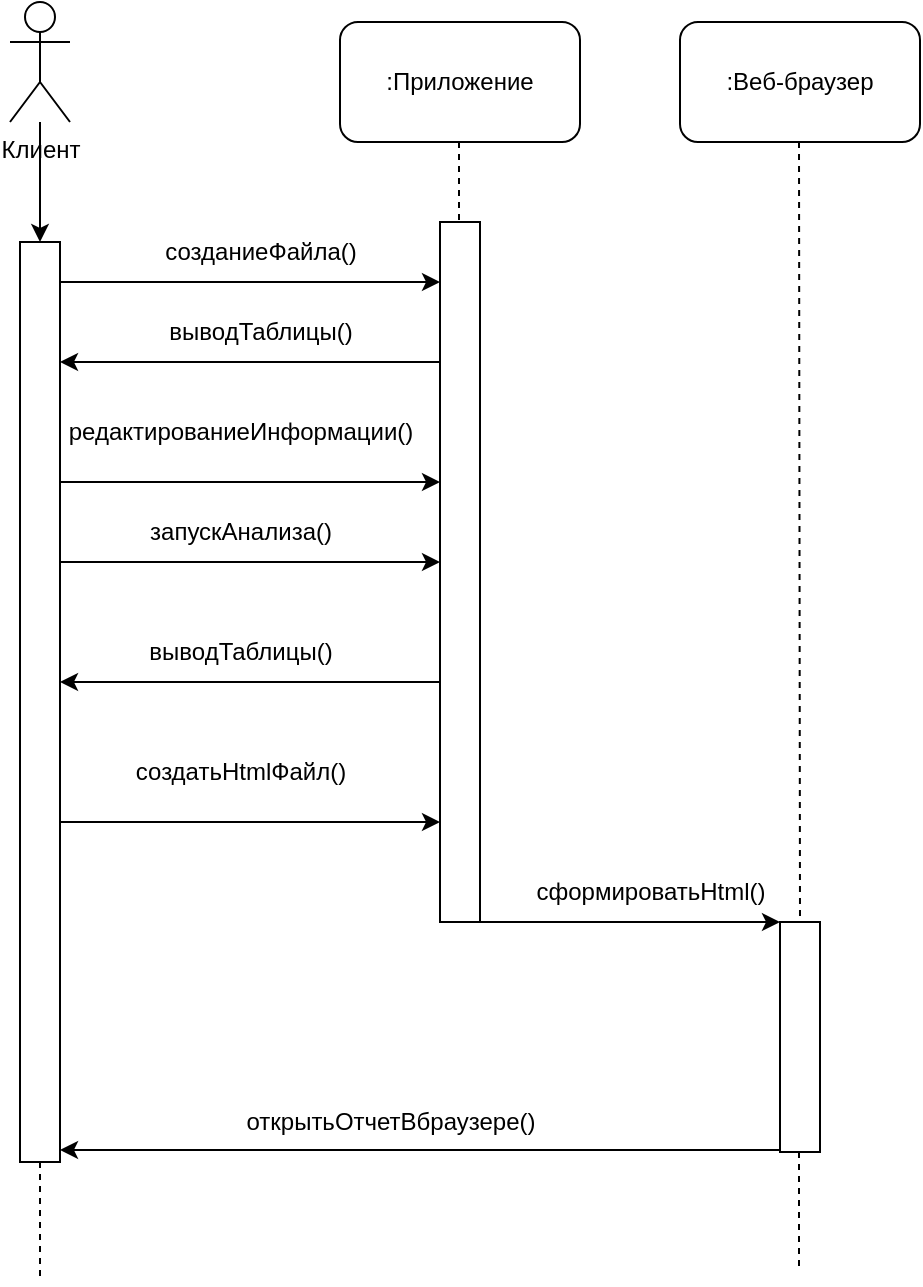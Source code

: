 <mxfile version="21.1.8" type="device">
  <diagram id="C5RBs43oDa-KdzZeNtuy" name="Page-1">
    <mxGraphModel dx="1434" dy="782" grid="1" gridSize="10" guides="1" tooltips="1" connect="1" arrows="1" fold="1" page="1" pageScale="1" pageWidth="827" pageHeight="1169" math="0" shadow="0">
      <root>
        <mxCell id="WIyWlLk6GJQsqaUBKTNV-0" />
        <mxCell id="WIyWlLk6GJQsqaUBKTNV-1" parent="WIyWlLk6GJQsqaUBKTNV-0" />
        <mxCell id="I9m0G-TSdlajMX4sB2ht-94" value="&lt;div&gt;Клиент&lt;/div&gt;" style="shape=umlActor;verticalLabelPosition=bottom;verticalAlign=top;html=1;outlineConnect=0;" vertex="1" parent="WIyWlLk6GJQsqaUBKTNV-1">
          <mxGeometry x="175" y="40" width="30" height="60" as="geometry" />
        </mxCell>
        <mxCell id="I9m0G-TSdlajMX4sB2ht-95" value=":Приложение" style="rounded=1;whiteSpace=wrap;html=1;" vertex="1" parent="WIyWlLk6GJQsqaUBKTNV-1">
          <mxGeometry x="340" y="50" width="120" height="60" as="geometry" />
        </mxCell>
        <mxCell id="I9m0G-TSdlajMX4sB2ht-96" value=":Веб-браузер" style="rounded=1;whiteSpace=wrap;html=1;" vertex="1" parent="WIyWlLk6GJQsqaUBKTNV-1">
          <mxGeometry x="510" y="50" width="120" height="60" as="geometry" />
        </mxCell>
        <mxCell id="I9m0G-TSdlajMX4sB2ht-97" style="edgeStyle=orthogonalEdgeStyle;rounded=0;orthogonalLoop=1;jettySize=auto;html=1;" edge="1" parent="WIyWlLk6GJQsqaUBKTNV-1">
          <mxGeometry relative="1" as="geometry">
            <mxPoint x="190" y="160" as="targetPoint" />
            <mxPoint x="190" y="100" as="sourcePoint" />
          </mxGeometry>
        </mxCell>
        <mxCell id="I9m0G-TSdlajMX4sB2ht-98" value="" style="html=1;points=[];perimeter=orthogonalPerimeter;outlineConnect=0;targetShapes=umlLifeline;portConstraint=eastwest;newEdgeStyle={&quot;edgeStyle&quot;:&quot;elbowEdgeStyle&quot;,&quot;elbow&quot;:&quot;vertical&quot;,&quot;curved&quot;:0,&quot;rounded&quot;:0};" vertex="1" parent="WIyWlLk6GJQsqaUBKTNV-1">
          <mxGeometry x="180" y="160" width="20" height="460" as="geometry" />
        </mxCell>
        <mxCell id="I9m0G-TSdlajMX4sB2ht-99" style="edgeStyle=orthogonalEdgeStyle;rounded=0;orthogonalLoop=1;jettySize=auto;html=1;endArrow=none;endFill=0;dashed=1;" edge="1" parent="WIyWlLk6GJQsqaUBKTNV-1">
          <mxGeometry relative="1" as="geometry">
            <mxPoint x="399.5" y="170" as="targetPoint" />
            <mxPoint x="399.5" y="110" as="sourcePoint" />
          </mxGeometry>
        </mxCell>
        <mxCell id="I9m0G-TSdlajMX4sB2ht-100" value="" style="html=1;points=[];perimeter=orthogonalPerimeter;outlineConnect=0;targetShapes=umlLifeline;portConstraint=eastwest;newEdgeStyle={&quot;edgeStyle&quot;:&quot;elbowEdgeStyle&quot;,&quot;elbow&quot;:&quot;vertical&quot;,&quot;curved&quot;:0,&quot;rounded&quot;:0};" vertex="1" parent="WIyWlLk6GJQsqaUBKTNV-1">
          <mxGeometry x="390" y="150" width="20" height="350" as="geometry" />
        </mxCell>
        <mxCell id="I9m0G-TSdlajMX4sB2ht-101" value="" style="endArrow=classic;html=1;rounded=0;" edge="1" parent="WIyWlLk6GJQsqaUBKTNV-1">
          <mxGeometry width="50" height="50" relative="1" as="geometry">
            <mxPoint x="200" y="180" as="sourcePoint" />
            <mxPoint x="390" y="180" as="targetPoint" />
          </mxGeometry>
        </mxCell>
        <mxCell id="I9m0G-TSdlajMX4sB2ht-102" value="созданиеФайла()" style="text;html=1;align=center;verticalAlign=middle;resizable=0;points=[];autosize=1;strokeColor=none;fillColor=none;" vertex="1" parent="WIyWlLk6GJQsqaUBKTNV-1">
          <mxGeometry x="240" y="150" width="120" height="30" as="geometry" />
        </mxCell>
        <mxCell id="I9m0G-TSdlajMX4sB2ht-103" value="" style="endArrow=classic;html=1;rounded=0;" edge="1" parent="WIyWlLk6GJQsqaUBKTNV-1">
          <mxGeometry width="50" height="50" relative="1" as="geometry">
            <mxPoint x="390" y="220" as="sourcePoint" />
            <mxPoint x="200" y="220" as="targetPoint" />
          </mxGeometry>
        </mxCell>
        <mxCell id="I9m0G-TSdlajMX4sB2ht-104" value="выводТаблицы()" style="text;html=1;align=center;verticalAlign=middle;resizable=0;points=[];autosize=1;strokeColor=none;fillColor=none;" vertex="1" parent="WIyWlLk6GJQsqaUBKTNV-1">
          <mxGeometry x="240" y="190" width="120" height="30" as="geometry" />
        </mxCell>
        <mxCell id="I9m0G-TSdlajMX4sB2ht-105" value="редактированиеИнформации()" style="text;html=1;align=center;verticalAlign=middle;resizable=0;points=[];autosize=1;strokeColor=none;fillColor=none;" vertex="1" parent="WIyWlLk6GJQsqaUBKTNV-1">
          <mxGeometry x="190" y="240" width="200" height="30" as="geometry" />
        </mxCell>
        <mxCell id="I9m0G-TSdlajMX4sB2ht-106" value="" style="endArrow=classic;html=1;rounded=0;" edge="1" parent="WIyWlLk6GJQsqaUBKTNV-1">
          <mxGeometry width="50" height="50" relative="1" as="geometry">
            <mxPoint x="200" y="320" as="sourcePoint" />
            <mxPoint x="390" y="320" as="targetPoint" />
          </mxGeometry>
        </mxCell>
        <mxCell id="I9m0G-TSdlajMX4sB2ht-107" value="запускАнализа()" style="text;html=1;align=center;verticalAlign=middle;resizable=0;points=[];autosize=1;strokeColor=none;fillColor=none;" vertex="1" parent="WIyWlLk6GJQsqaUBKTNV-1">
          <mxGeometry x="230" y="290" width="120" height="30" as="geometry" />
        </mxCell>
        <mxCell id="I9m0G-TSdlajMX4sB2ht-108" value="" style="endArrow=classic;html=1;rounded=0;" edge="1" parent="WIyWlLk6GJQsqaUBKTNV-1">
          <mxGeometry width="50" height="50" relative="1" as="geometry">
            <mxPoint x="200" y="280" as="sourcePoint" />
            <mxPoint x="390" y="280" as="targetPoint" />
          </mxGeometry>
        </mxCell>
        <mxCell id="I9m0G-TSdlajMX4sB2ht-109" value="" style="endArrow=classic;html=1;rounded=0;" edge="1" parent="WIyWlLk6GJQsqaUBKTNV-1">
          <mxGeometry width="50" height="50" relative="1" as="geometry">
            <mxPoint x="390" y="380" as="sourcePoint" />
            <mxPoint x="200" y="380" as="targetPoint" />
          </mxGeometry>
        </mxCell>
        <mxCell id="I9m0G-TSdlajMX4sB2ht-110" value="выводТаблицы()" style="text;html=1;align=center;verticalAlign=middle;resizable=0;points=[];autosize=1;strokeColor=none;fillColor=none;" vertex="1" parent="WIyWlLk6GJQsqaUBKTNV-1">
          <mxGeometry x="230" y="350" width="120" height="30" as="geometry" />
        </mxCell>
        <mxCell id="I9m0G-TSdlajMX4sB2ht-111" value="" style="endArrow=classic;html=1;rounded=0;" edge="1" parent="WIyWlLk6GJQsqaUBKTNV-1">
          <mxGeometry width="50" height="50" relative="1" as="geometry">
            <mxPoint x="200" y="450" as="sourcePoint" />
            <mxPoint x="390" y="450" as="targetPoint" />
          </mxGeometry>
        </mxCell>
        <mxCell id="I9m0G-TSdlajMX4sB2ht-112" value="создатьHtmlФайл()" style="text;html=1;align=center;verticalAlign=middle;resizable=0;points=[];autosize=1;strokeColor=none;fillColor=none;" vertex="1" parent="WIyWlLk6GJQsqaUBKTNV-1">
          <mxGeometry x="225" y="410" width="130" height="30" as="geometry" />
        </mxCell>
        <mxCell id="I9m0G-TSdlajMX4sB2ht-113" value="" style="html=1;points=[];perimeter=orthogonalPerimeter;outlineConnect=0;targetShapes=umlLifeline;portConstraint=eastwest;newEdgeStyle={&quot;edgeStyle&quot;:&quot;elbowEdgeStyle&quot;,&quot;elbow&quot;:&quot;vertical&quot;,&quot;curved&quot;:0,&quot;rounded&quot;:0};" vertex="1" parent="WIyWlLk6GJQsqaUBKTNV-1">
          <mxGeometry x="560" y="500" width="20" height="115" as="geometry" />
        </mxCell>
        <mxCell id="I9m0G-TSdlajMX4sB2ht-114" value="" style="endArrow=classic;html=1;rounded=0;" edge="1" parent="WIyWlLk6GJQsqaUBKTNV-1" target="I9m0G-TSdlajMX4sB2ht-113">
          <mxGeometry width="50" height="50" relative="1" as="geometry">
            <mxPoint x="410" y="500" as="sourcePoint" />
            <mxPoint x="530" y="500" as="targetPoint" />
          </mxGeometry>
        </mxCell>
        <mxCell id="I9m0G-TSdlajMX4sB2ht-115" style="edgeStyle=orthogonalEdgeStyle;rounded=0;orthogonalLoop=1;jettySize=auto;html=1;endArrow=none;endFill=0;dashed=1;entryX=0.5;entryY=0;entryDx=0;entryDy=0;entryPerimeter=0;" edge="1" parent="WIyWlLk6GJQsqaUBKTNV-1" target="I9m0G-TSdlajMX4sB2ht-113">
          <mxGeometry relative="1" as="geometry">
            <mxPoint x="570" y="470" as="targetPoint" />
            <mxPoint x="569.5" y="110" as="sourcePoint" />
            <Array as="points" />
          </mxGeometry>
        </mxCell>
        <mxCell id="I9m0G-TSdlajMX4sB2ht-116" value="открытьОтчетВбраузере()" style="text;html=1;align=center;verticalAlign=middle;resizable=0;points=[];autosize=1;strokeColor=none;fillColor=none;" vertex="1" parent="WIyWlLk6GJQsqaUBKTNV-1">
          <mxGeometry x="280" y="585" width="170" height="30" as="geometry" />
        </mxCell>
        <mxCell id="I9m0G-TSdlajMX4sB2ht-117" value="" style="endArrow=classic;html=1;rounded=0;" edge="1" parent="WIyWlLk6GJQsqaUBKTNV-1" target="I9m0G-TSdlajMX4sB2ht-98">
          <mxGeometry width="50" height="50" relative="1" as="geometry">
            <mxPoint x="560" y="614" as="sourcePoint" />
            <mxPoint x="210" y="614" as="targetPoint" />
          </mxGeometry>
        </mxCell>
        <mxCell id="I9m0G-TSdlajMX4sB2ht-118" value="сформироватьHtml()" style="text;html=1;align=center;verticalAlign=middle;resizable=0;points=[];autosize=1;strokeColor=none;fillColor=none;" vertex="1" parent="WIyWlLk6GJQsqaUBKTNV-1">
          <mxGeometry x="425" y="470" width="140" height="30" as="geometry" />
        </mxCell>
        <mxCell id="I9m0G-TSdlajMX4sB2ht-119" style="edgeStyle=orthogonalEdgeStyle;rounded=0;orthogonalLoop=1;jettySize=auto;html=1;endArrow=none;endFill=0;dashed=1;" edge="1" parent="WIyWlLk6GJQsqaUBKTNV-1">
          <mxGeometry relative="1" as="geometry">
            <mxPoint x="190" y="680" as="targetPoint" />
            <mxPoint x="190" y="620" as="sourcePoint" />
          </mxGeometry>
        </mxCell>
        <mxCell id="I9m0G-TSdlajMX4sB2ht-120" style="edgeStyle=orthogonalEdgeStyle;rounded=0;orthogonalLoop=1;jettySize=auto;html=1;endArrow=none;endFill=0;dashed=1;" edge="1" parent="WIyWlLk6GJQsqaUBKTNV-1">
          <mxGeometry relative="1" as="geometry">
            <mxPoint x="569.5" y="675" as="targetPoint" />
            <mxPoint x="569.5" y="615" as="sourcePoint" />
          </mxGeometry>
        </mxCell>
      </root>
    </mxGraphModel>
  </diagram>
</mxfile>
